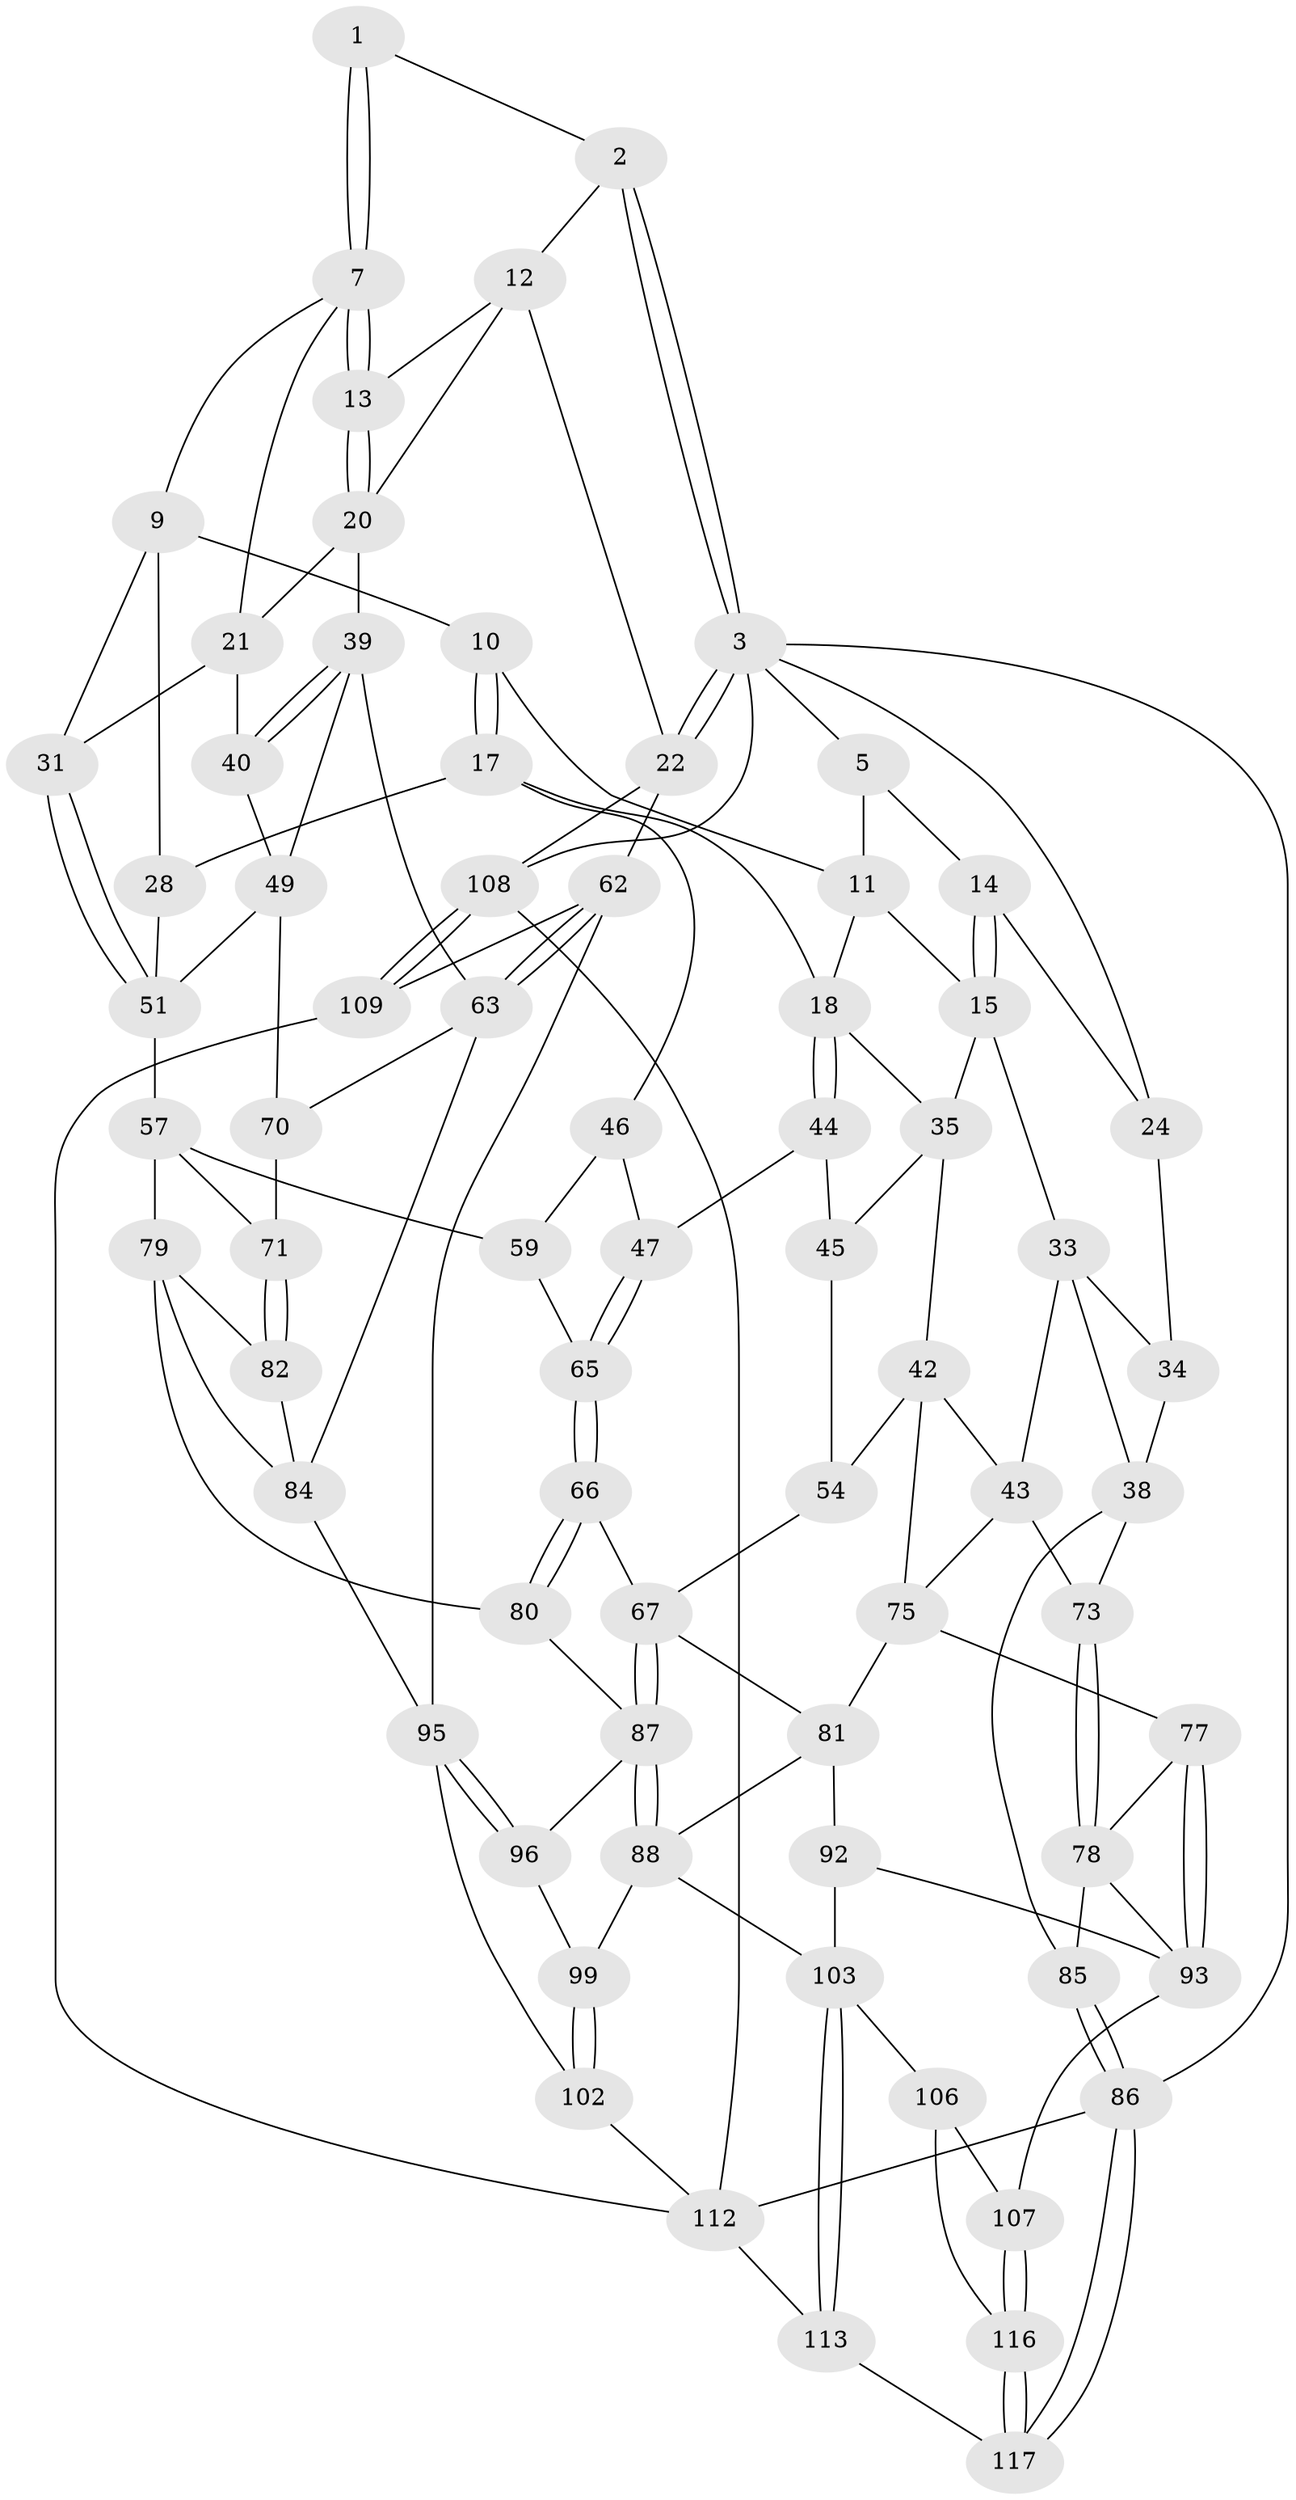 // original degree distribution, {3: 0.01680672268907563, 4: 0.2184873949579832, 6: 0.19327731092436976, 5: 0.5714285714285714}
// Generated by graph-tools (version 1.1) at 2025/11/02/27/25 16:11:51]
// undirected, 72 vertices, 154 edges
graph export_dot {
graph [start="1"]
  node [color=gray90,style=filled];
  1 [pos="+0.743649680823294+0"];
  2 [pos="+1+0"];
  3 [pos="+1+0",super="+4"];
  5 [pos="+0.05015758657424036+0",super="+6"];
  7 [pos="+0.7470907732596125+0",super="+8"];
  9 [pos="+0.5875596455860805+0.11210423556267787",super="+27"];
  10 [pos="+0.4912125842863035+0.025674243295742045"];
  11 [pos="+0.47902597584426343+0.008609561349297789",super="+16"];
  12 [pos="+0.9130173468523116+0.08934723183698536",super="+23"];
  13 [pos="+0.8646163819541298+0.0861518392012214"];
  14 [pos="+0.14301720932974887+0"];
  15 [pos="+0.22290037377862187+0.05984359328490974",super="+32"];
  17 [pos="+0.46755135727021213+0.23457003547589778",super="+29"];
  18 [pos="+0.45621926321499334+0.23367167059811692",super="+19"];
  20 [pos="+0.8320180592586287+0.17099863623607517",super="+26"];
  21 [pos="+0.7491161035485859+0.21993528138488078",super="+30"];
  22 [pos="+1+0.21834458593872802",super="+61"];
  24 [pos="+0.054716959478128595+0.16922158066546852",super="+25"];
  28 [pos="+0.564278371881995+0.2514577938229826"];
  31 [pos="+0.6890468160207385+0.2618752345103942"];
  33 [pos="+0.062466489146720164+0.22015070640462833",super="+37"];
  34 [pos="+0.04813211258763068+0.21421318540108872",super="+36"];
  35 [pos="+0.21754204750008202+0.21930533667119947",super="+41"];
  38 [pos="+0+0.275840479346441",super="+74"];
  39 [pos="+0.8855639811318126+0.31598535123203225",super="+52"];
  40 [pos="+0.7831916352740578+0.2705043380415669"];
  42 [pos="+0.2087656109585565+0.2945103974009452",super="+55"];
  43 [pos="+0.11941322238112063+0.3729096112040922",super="+72"];
  44 [pos="+0.41444204303233617+0.2769288719205971",super="+48"];
  45 [pos="+0.25547394066400214+0.2922518810550072",super="+53"];
  46 [pos="+0.5053107702818139+0.36808531052961885",super="+60"];
  47 [pos="+0.3865594212915026+0.3808957291587062"];
  49 [pos="+0.7904558808215515+0.35362888828255185",super="+50"];
  51 [pos="+0.7062995918781917+0.37121901173357563",super="+56"];
  54 [pos="+0.278342642541688+0.4622522802598124"];
  57 [pos="+0.6229707402743084+0.46221747360456017",super="+58"];
  59 [pos="+0.5503157746643044+0.46825319624672374",super="+69"];
  62 [pos="+1+0.60090920173762",super="+97"];
  63 [pos="+0.8981051870403242+0.5463681142527695",super="+64"];
  65 [pos="+0.4137490570597841+0.45449003281087935"];
  66 [pos="+0.40470315654187533+0.5055624930449572"];
  67 [pos="+0.38691695807758564+0.5137686180725426",super="+68"];
  70 [pos="+0.8015178900016937+0.4715053997276905"];
  71 [pos="+0.682974776099947+0.49398454847289325"];
  73 [pos="+0.08611491353712818+0.4253596425004851"];
  75 [pos="+0.16760723265778377+0.4791349344449835",super="+76"];
  77 [pos="+0.1191583393302251+0.5660980618979061"];
  78 [pos="+0+0.6076216765893662",super="+91"];
  79 [pos="+0.550252975286779+0.5278184009045338",super="+83"];
  80 [pos="+0.5179924989516214+0.5495685903430294"];
  81 [pos="+0.2634887149157527+0.6161616395673469",super="+89"];
  82 [pos="+0.6874028419848115+0.5350853632187529"];
  84 [pos="+0.892879549455084+0.5494117746727861",super="+94"];
  85 [pos="+0+0.6892198346623672"];
  86 [pos="+0+1"];
  87 [pos="+0.3846996902709352+0.6645062137562323",super="+90"];
  88 [pos="+0.36599258615860125+0.686172988724079",super="+101"];
  92 [pos="+0.19641764881481608+0.70957371297853"];
  93 [pos="+0.18152902676402452+0.7059404274390916",super="+105"];
  95 [pos="+0.6915008623370802+0.7021472338016977",super="+98"];
  96 [pos="+0.541654399825035+0.6836507574019528"];
  99 [pos="+0.5272031812829234+0.7087007379307964",super="+100"];
  102 [pos="+0.6033419803170181+0.9357720822677259",super="+111"];
  103 [pos="+0.29342298535921846+0.8703065507853011",super="+104"];
  106 [pos="+0.15986528589646135+0.8952405851791289"];
  107 [pos="+0.08162771775397576+0.868785743386148"];
  108 [pos="+1+0.8744766374395103",super="+110"];
  109 [pos="+0.8692346878564509+0.881085419598638",super="+114"];
  112 [pos="+0.591411407688219+1",super="+115"];
  113 [pos="+0.41299573671793244+1"];
  116 [pos="+0.024011746821184437+0.9837131647535422",super="+119"];
  117 [pos="+0+1",super="+118"];
  1 -- 2;
  1 -- 7;
  1 -- 7;
  2 -- 3;
  2 -- 3;
  2 -- 12;
  3 -- 22;
  3 -- 22;
  3 -- 5;
  3 -- 86;
  3 -- 108;
  3 -- 24;
  5 -- 14;
  5 -- 11;
  7 -- 13;
  7 -- 13;
  7 -- 9;
  7 -- 21;
  9 -- 10;
  9 -- 28;
  9 -- 31;
  10 -- 11;
  10 -- 17;
  10 -- 17;
  11 -- 18;
  11 -- 15;
  12 -- 13;
  12 -- 20;
  12 -- 22;
  13 -- 20;
  13 -- 20;
  14 -- 15;
  14 -- 15;
  14 -- 24;
  15 -- 33;
  15 -- 35;
  17 -- 18;
  17 -- 28;
  17 -- 46;
  18 -- 44;
  18 -- 44;
  18 -- 35;
  20 -- 21;
  20 -- 39;
  21 -- 40;
  21 -- 31;
  22 -- 62;
  22 -- 108;
  24 -- 34 [weight=2];
  28 -- 51;
  31 -- 51;
  31 -- 51;
  33 -- 34;
  33 -- 43;
  33 -- 38;
  34 -- 38;
  35 -- 42;
  35 -- 45;
  38 -- 73;
  38 -- 85;
  39 -- 40;
  39 -- 40;
  39 -- 49;
  39 -- 63;
  40 -- 49;
  42 -- 43;
  42 -- 75;
  42 -- 54;
  43 -- 73;
  43 -- 75;
  44 -- 45 [weight=2];
  44 -- 47;
  45 -- 54;
  46 -- 47;
  46 -- 59 [weight=2];
  47 -- 65;
  47 -- 65;
  49 -- 51;
  49 -- 70;
  51 -- 57;
  54 -- 67;
  57 -- 71;
  57 -- 59;
  57 -- 79;
  59 -- 65;
  62 -- 63;
  62 -- 63;
  62 -- 109;
  62 -- 95;
  63 -- 84;
  63 -- 70;
  65 -- 66;
  65 -- 66;
  66 -- 67;
  66 -- 80;
  66 -- 80;
  67 -- 87;
  67 -- 87;
  67 -- 81;
  70 -- 71;
  71 -- 82;
  71 -- 82;
  73 -- 78;
  73 -- 78;
  75 -- 81;
  75 -- 77;
  77 -- 78;
  77 -- 93;
  77 -- 93;
  78 -- 93;
  78 -- 85;
  79 -- 80;
  79 -- 82;
  79 -- 84;
  80 -- 87;
  81 -- 88;
  81 -- 92;
  82 -- 84;
  84 -- 95;
  85 -- 86;
  85 -- 86;
  86 -- 117;
  86 -- 117;
  86 -- 112;
  87 -- 88;
  87 -- 88;
  87 -- 96;
  88 -- 99;
  88 -- 103;
  92 -- 93;
  92 -- 103;
  93 -- 107;
  95 -- 96;
  95 -- 96;
  95 -- 102;
  96 -- 99;
  99 -- 102 [weight=2];
  99 -- 102;
  102 -- 112;
  103 -- 113;
  103 -- 113;
  103 -- 106;
  106 -- 107;
  106 -- 116;
  107 -- 116;
  107 -- 116;
  108 -- 109 [weight=2];
  108 -- 109;
  108 -- 112;
  109 -- 112;
  112 -- 113;
  113 -- 117;
  116 -- 117 [weight=2];
  116 -- 117;
}
